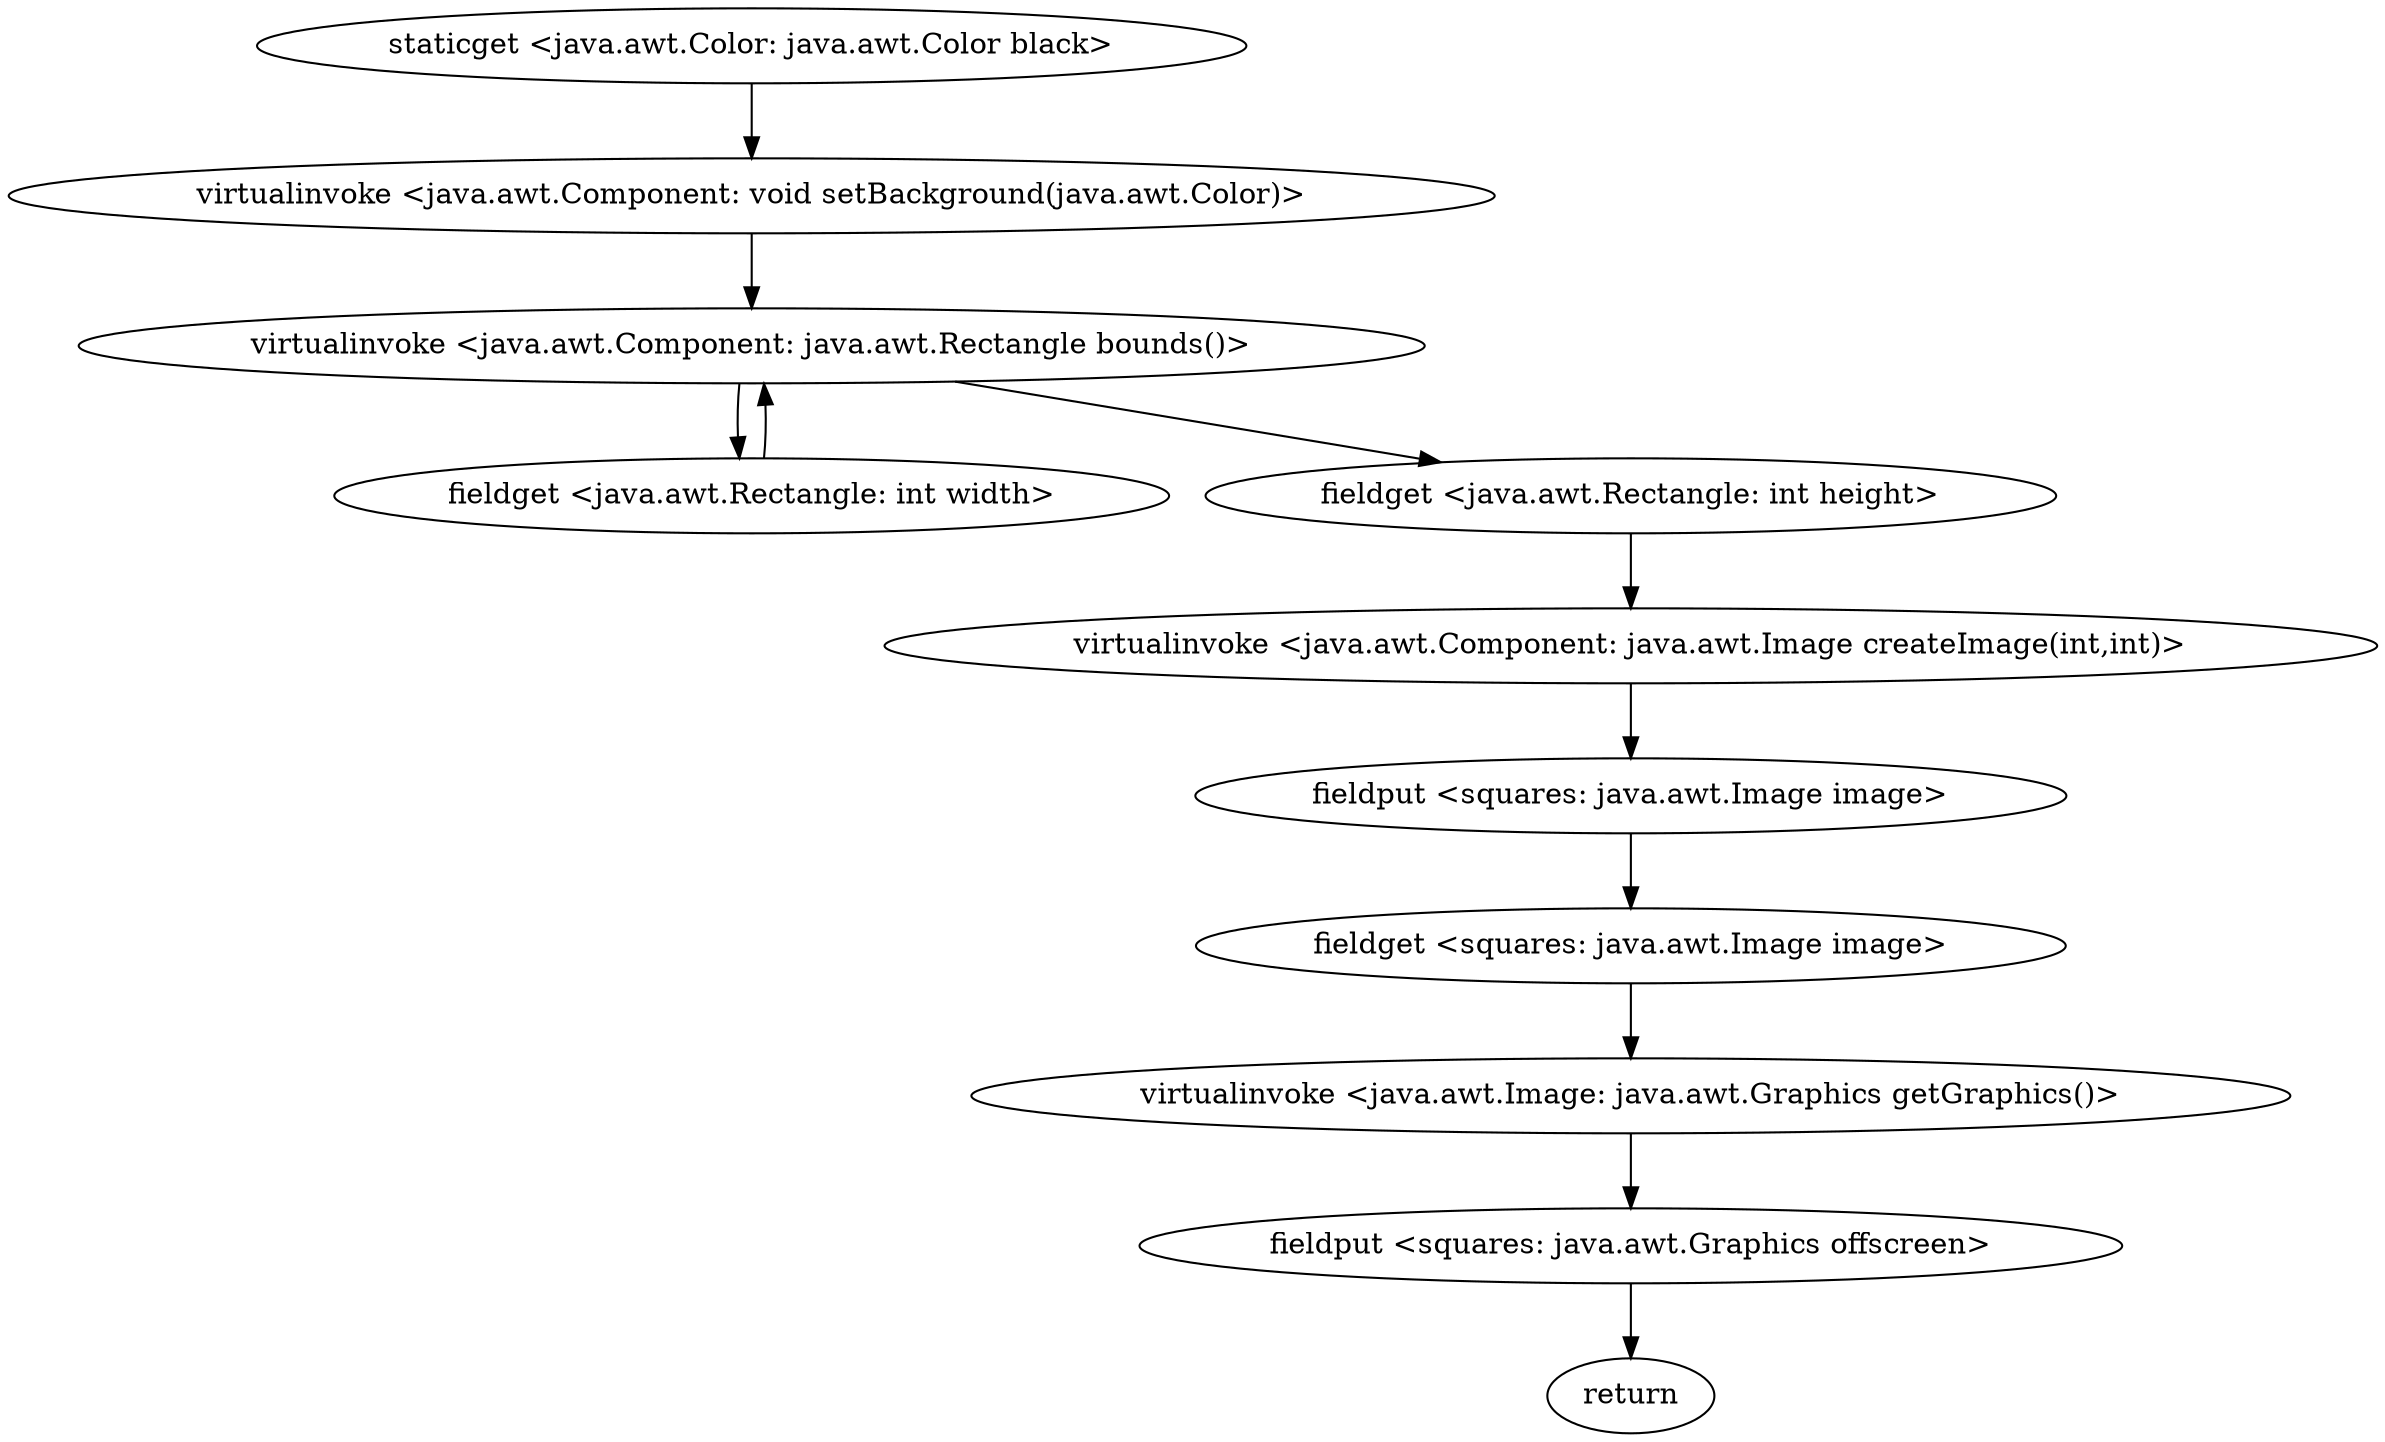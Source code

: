 digraph "" {
"staticget <java.awt.Color: java.awt.Color black>";
 "staticget <java.awt.Color: java.awt.Color black>"->"virtualinvoke <java.awt.Component: void setBackground(java.awt.Color)>";
 "virtualinvoke <java.awt.Component: void setBackground(java.awt.Color)>"->"virtualinvoke <java.awt.Component: java.awt.Rectangle bounds()>";
 "virtualinvoke <java.awt.Component: java.awt.Rectangle bounds()>"->"fieldget <java.awt.Rectangle: int width>";
 "fieldget <java.awt.Rectangle: int width>"->"virtualinvoke <java.awt.Component: java.awt.Rectangle bounds()>";
 "virtualinvoke <java.awt.Component: java.awt.Rectangle bounds()>"->"fieldget <java.awt.Rectangle: int height>";
 "fieldget <java.awt.Rectangle: int height>"->"virtualinvoke <java.awt.Component: java.awt.Image createImage(int,int)>";
 "virtualinvoke <java.awt.Component: java.awt.Image createImage(int,int)>"->"fieldput <squares: java.awt.Image image>";
 "fieldput <squares: java.awt.Image image>"->"fieldget <squares: java.awt.Image image>";
 "fieldget <squares: java.awt.Image image>"->"virtualinvoke <java.awt.Image: java.awt.Graphics getGraphics()>";
 "virtualinvoke <java.awt.Image: java.awt.Graphics getGraphics()>"->"fieldput <squares: java.awt.Graphics offscreen>";
 "fieldput <squares: java.awt.Graphics offscreen>"->"return";
}
